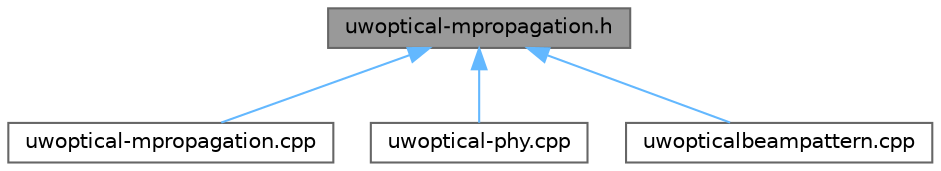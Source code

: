 digraph "uwoptical-mpropagation.h"
{
 // LATEX_PDF_SIZE
  bgcolor="transparent";
  edge [fontname=Helvetica,fontsize=10,labelfontname=Helvetica,labelfontsize=10];
  node [fontname=Helvetica,fontsize=10,shape=box,height=0.2,width=0.4];
  Node1 [id="Node000001",label="uwoptical-mpropagation.h",height=0.2,width=0.4,color="gray40", fillcolor="grey60", style="filled", fontcolor="black",tooltip="Definition of UwOpticalMPropagation class."];
  Node1 -> Node2 [id="edge1_Node000001_Node000002",dir="back",color="steelblue1",style="solid",tooltip=" "];
  Node2 [id="Node000002",label="uwoptical-mpropagation.cpp",height=0.2,width=0.4,color="grey40", fillcolor="white", style="filled",URL="$uwoptical-mpropagation_8cpp.html",tooltip=" "];
  Node1 -> Node3 [id="edge2_Node000001_Node000003",dir="back",color="steelblue1",style="solid",tooltip=" "];
  Node3 [id="Node000003",label="uwoptical-phy.cpp",height=0.2,width=0.4,color="grey40", fillcolor="white", style="filled",URL="$uwoptical-phy_8cpp.html",tooltip=" "];
  Node1 -> Node4 [id="edge3_Node000001_Node000004",dir="back",color="steelblue1",style="solid",tooltip=" "];
  Node4 [id="Node000004",label="uwopticalbeampattern.cpp",height=0.2,width=0.4,color="grey40", fillcolor="white", style="filled",URL="$uwopticalbeampattern_8cpp.html",tooltip="Implementation of UwOpticalBeamPattern class."];
}
